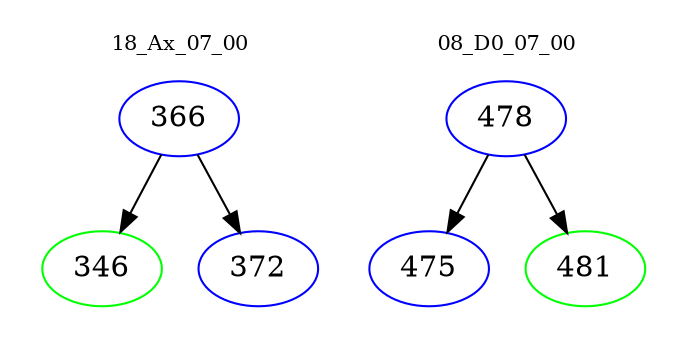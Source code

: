 digraph{
subgraph cluster_0 {
color = white
label = "18_Ax_07_00";
fontsize=10;
T0_366 [label="366", color="blue"]
T0_366 -> T0_346 [color="black"]
T0_346 [label="346", color="green"]
T0_366 -> T0_372 [color="black"]
T0_372 [label="372", color="blue"]
}
subgraph cluster_1 {
color = white
label = "08_D0_07_00";
fontsize=10;
T1_478 [label="478", color="blue"]
T1_478 -> T1_475 [color="black"]
T1_475 [label="475", color="blue"]
T1_478 -> T1_481 [color="black"]
T1_481 [label="481", color="green"]
}
}
